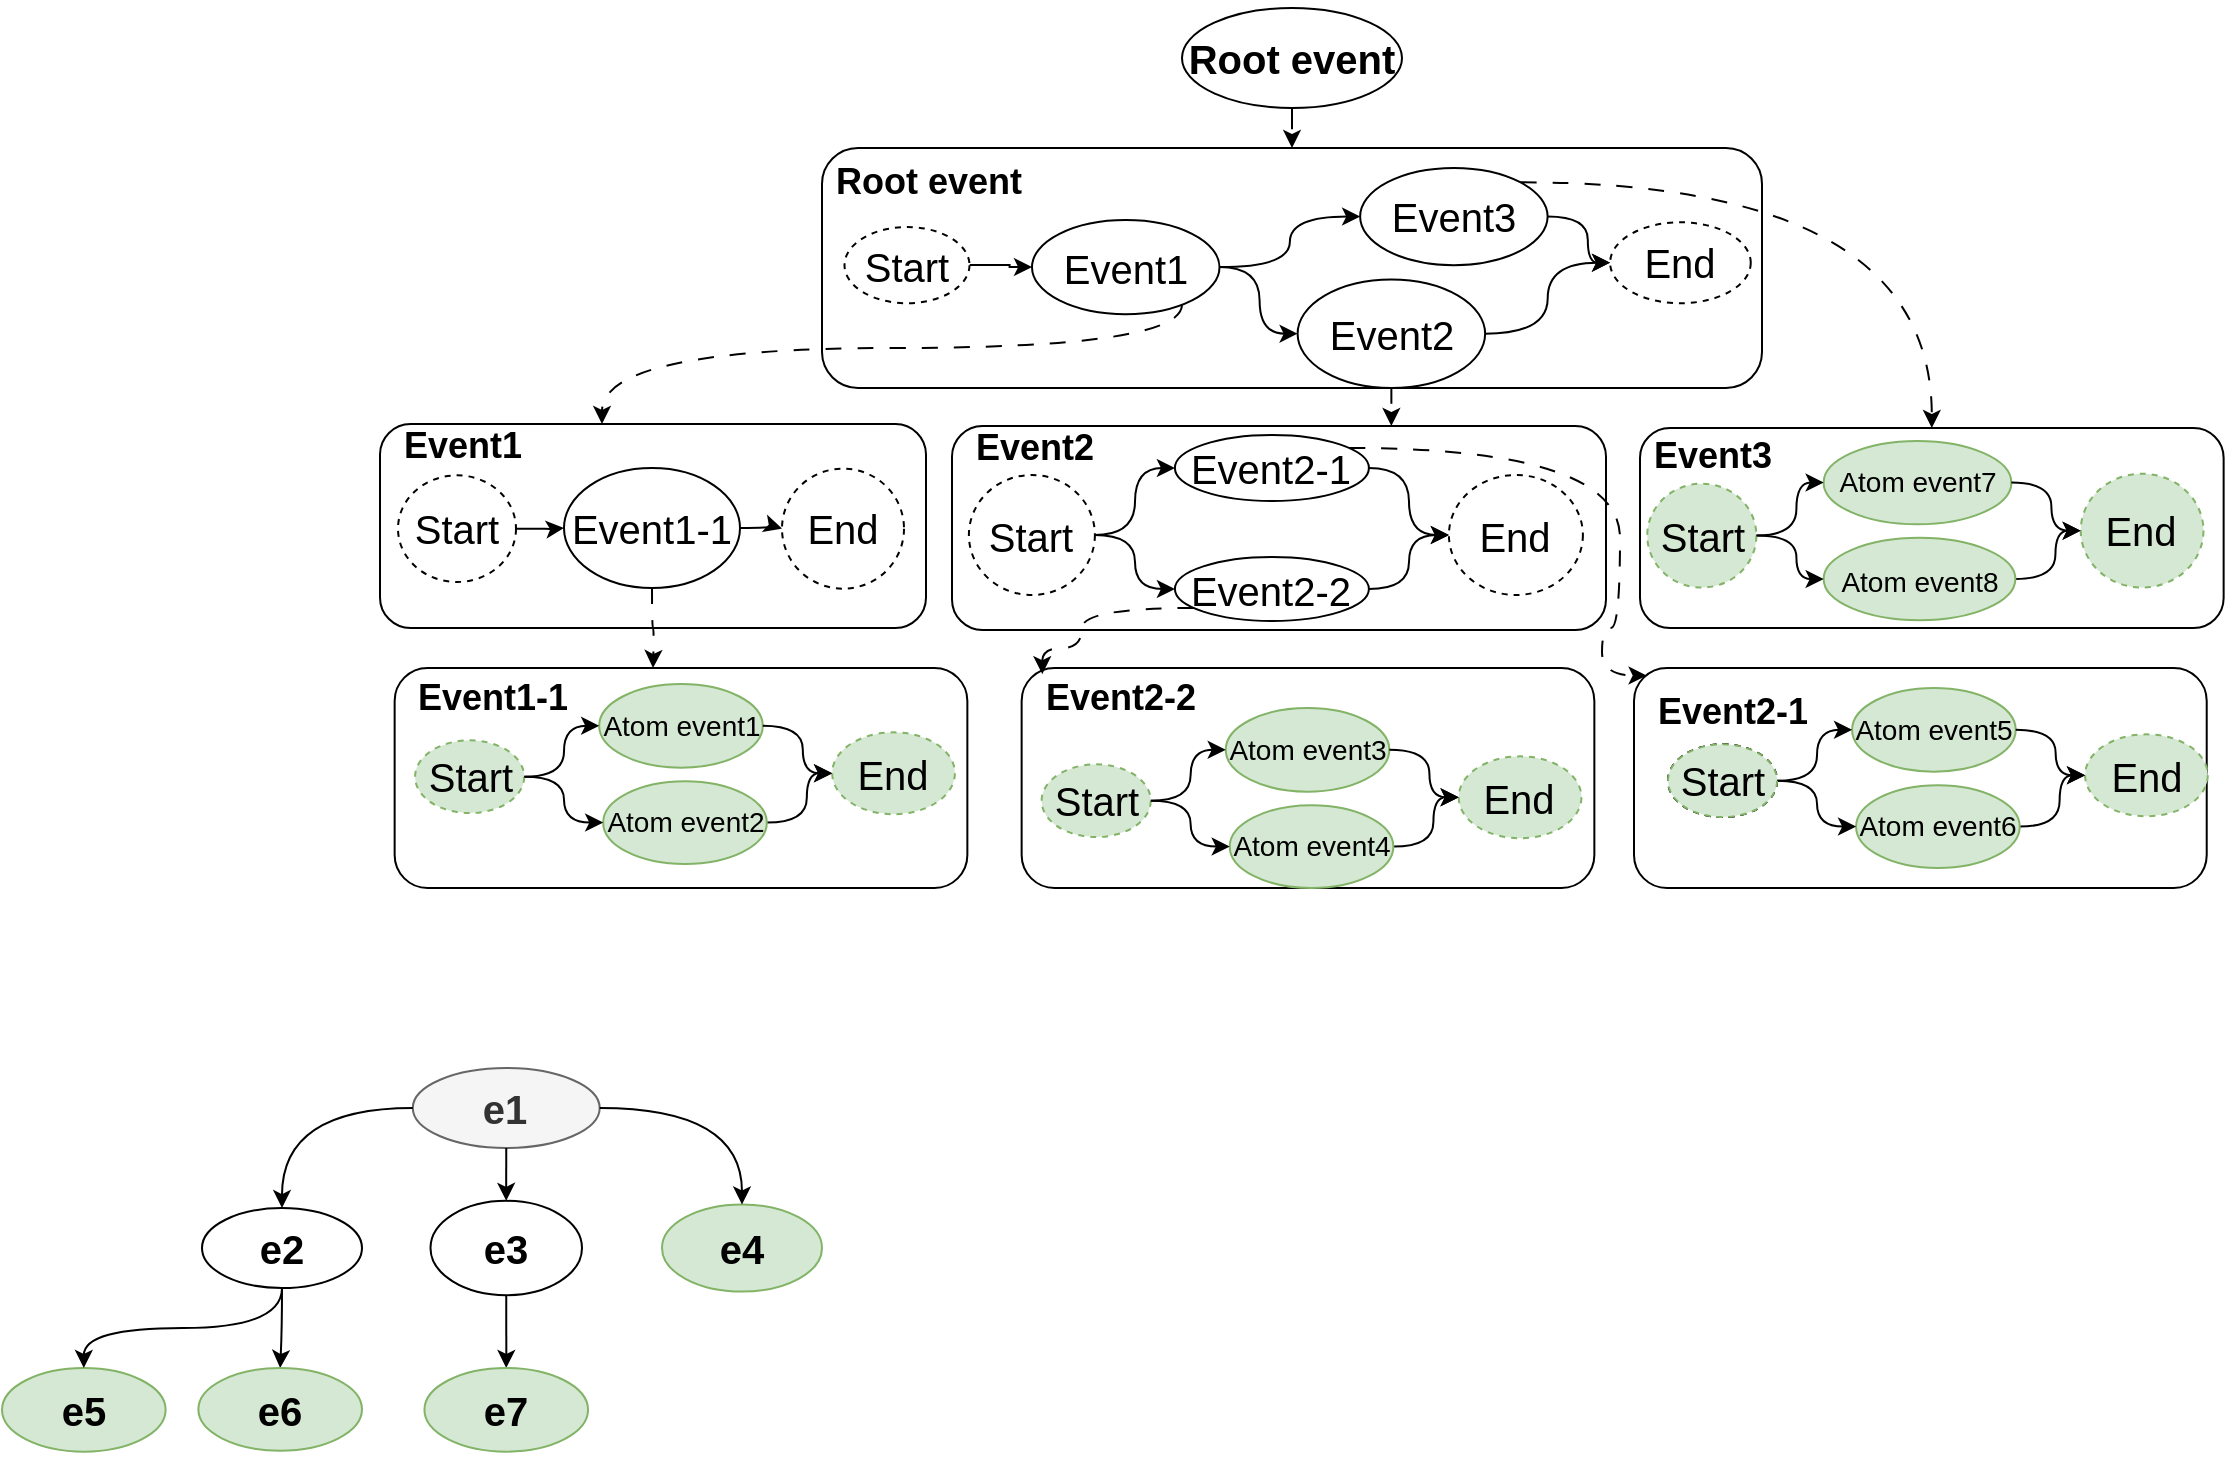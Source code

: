 <mxfile version="22.1.5" type="github">
  <diagram name="第 1 页" id="kducE6gqBiEI2L0WaiRr">
    <mxGraphModel dx="2795" dy="628" grid="1" gridSize="10" guides="1" tooltips="1" connect="1" arrows="1" fold="1" page="1" pageScale="1" pageWidth="827" pageHeight="1169" math="0" shadow="0">
      <root>
        <mxCell id="0" />
        <mxCell id="1" parent="0" />
        <mxCell id="SI7507P59rwNNI1zx-k7-13" value="&lt;h2 style=&quot;border-color: var(--border-color); text-align: center;&quot;&gt;&amp;nbsp; Event1&lt;/h2&gt;&lt;h2 style=&quot;border-color: var(--border-color);&quot;&gt;&lt;div style=&quot;border-color: var(--border-color);&quot;&gt;&lt;br&gt;&lt;/div&gt;&lt;div style=&quot;border-color: var(--border-color);&quot;&gt;&lt;br style=&quot;border-color: var(--border-color);&quot;&gt;&lt;/div&gt;&lt;div style=&quot;border-color: var(--border-color);&quot;&gt;&lt;br&gt;&lt;/div&gt;&lt;/h2&gt;" style="rounded=1;whiteSpace=wrap;html=1;align=left;strokeColor=default;" parent="1" vertex="1">
          <mxGeometry x="-1441" y="288" width="273" height="102" as="geometry" />
        </mxCell>
        <mxCell id="SI7507P59rwNNI1zx-k7-38" value="&lt;h2 style=&quot;border-color: var(--border-color); text-align: center;&quot;&gt;&amp;nbsp; Event2&lt;/h2&gt;&lt;h2 style=&quot;border-color: var(--border-color);&quot;&gt;&lt;div style=&quot;border-color: var(--border-color);&quot;&gt;&lt;br style=&quot;border-color: var(--border-color);&quot;&gt;&lt;/div&gt;&lt;div style=&quot;border-color: var(--border-color);&quot;&gt;&lt;br style=&quot;border-color: var(--border-color);&quot;&gt;&lt;/div&gt;&lt;div style=&quot;border-color: var(--border-color);&quot;&gt;&lt;br&gt;&lt;/div&gt;&lt;/h2&gt;" style="rounded=1;whiteSpace=wrap;html=1;align=left;strokeColor=default;" parent="1" vertex="1">
          <mxGeometry x="-1155" y="289" width="327" height="102" as="geometry" />
        </mxCell>
        <mxCell id="SI7507P59rwNNI1zx-k7-60" value="&lt;h2 style=&quot;border-color: var(--border-color); text-align: center;&quot;&gt;&amp;nbsp; Event1-1&lt;/h2&gt;&lt;h2 style=&quot;border-color: var(--border-color); text-align: center;&quot;&gt;&lt;div style=&quot;border-color: var(--border-color);&quot;&gt;&lt;br&gt;&lt;/div&gt;&lt;div style=&quot;border-color: var(--border-color);&quot;&gt;&lt;br&gt;&lt;/div&gt;&lt;div style=&quot;border-color: var(--border-color);&quot;&gt;&lt;br&gt;&lt;/div&gt;&lt;/h2&gt;" style="rounded=1;whiteSpace=wrap;html=1;align=left;" parent="1" vertex="1">
          <mxGeometry x="-1433.68" y="410" width="286.36" height="110" as="geometry" />
        </mxCell>
        <mxCell id="SI7507P59rwNNI1zx-k7-90" value="&lt;h2 style=&quot;border-color: var(--border-color); text-align: center;&quot;&gt;&amp;nbsp; Event2-2&lt;/h2&gt;&lt;h2 style=&quot;border-color: var(--border-color); text-align: center;&quot;&gt;&lt;div style=&quot;border-color: var(--border-color);&quot;&gt;&lt;br&gt;&lt;/div&gt;&lt;div style=&quot;border-color: var(--border-color);&quot;&gt;&lt;br&gt;&lt;/div&gt;&lt;div style=&quot;border-color: var(--border-color);&quot;&gt;&lt;br&gt;&lt;/div&gt;&lt;/h2&gt;" style="rounded=1;whiteSpace=wrap;html=1;align=left;strokeColor=default;" parent="1" vertex="1">
          <mxGeometry x="-1120.18" y="410" width="286.36" height="110" as="geometry" />
        </mxCell>
        <mxCell id="SI7507P59rwNNI1zx-k7-100" value="&lt;h2 style=&quot;border-color: var(--border-color); text-align: center;&quot;&gt;&amp;nbsp; Event2-1&lt;/h2&gt;&lt;div&gt;&lt;br&gt;&lt;/div&gt;&lt;h2 style=&quot;border-color: var(--border-color);&quot;&gt;&lt;div style=&quot;border-color: var(--border-color);&quot;&gt;&lt;br&gt;&lt;/div&gt;&lt;/h2&gt;" style="rounded=1;whiteSpace=wrap;html=1;align=left;strokeColor=default;" parent="1" vertex="1">
          <mxGeometry x="-814" y="410" width="286.36" height="110" as="geometry" />
        </mxCell>
        <mxCell id="SI7507P59rwNNI1zx-k7-24" value="" style="edgeStyle=orthogonalEdgeStyle;rounded=0;orthogonalLoop=1;jettySize=auto;html=1;curved=1;dashed=1;dashPattern=8 8;" parent="1" source="SI7507P59rwNNI1zx-k7-1" target="SI7507P59rwNNI1zx-k7-3" edge="1">
          <mxGeometry relative="1" as="geometry">
            <mxPoint x="-1000" y="65" as="targetPoint" />
          </mxGeometry>
        </mxCell>
        <mxCell id="SI7507P59rwNNI1zx-k7-1" value="&lt;h2 style=&quot;font-size: 20px;&quot;&gt;Root event&lt;/h2&gt;" style="ellipse;whiteSpace=wrap;html=1;fontSize=20;" parent="1" vertex="1">
          <mxGeometry x="-1040" y="80" width="110" height="50" as="geometry" />
        </mxCell>
        <mxCell id="SI7507P59rwNNI1zx-k7-37" value="" style="edgeStyle=orthogonalEdgeStyle;rounded=0;orthogonalLoop=1;jettySize=auto;html=1;curved=1;" parent="1" source="SI7507P59rwNNI1zx-k7-15" target="SI7507P59rwNNI1zx-k7-35" edge="1">
          <mxGeometry relative="1" as="geometry" />
        </mxCell>
        <mxCell id="SI7507P59rwNNI1zx-k7-151" value="" style="edgeStyle=orthogonalEdgeStyle;rounded=0;orthogonalLoop=1;jettySize=auto;html=1;curved=1;dashed=1;dashPattern=8 8;" parent="1" source="SI7507P59rwNNI1zx-k7-15" edge="1">
          <mxGeometry relative="1" as="geometry">
            <mxPoint x="-1304.5" y="410" as="targetPoint" />
          </mxGeometry>
        </mxCell>
        <mxCell id="SI7507P59rwNNI1zx-k7-25" value="" style="edgeStyle=orthogonalEdgeStyle;rounded=0;orthogonalLoop=1;jettySize=auto;html=1;curved=1;dashed=1;dashPattern=8 8;" parent="1" source="SI7507P59rwNNI1zx-k7-2" target="SI7507P59rwNNI1zx-k7-13" edge="1">
          <mxGeometry relative="1" as="geometry">
            <Array as="points">
              <mxPoint x="-1040" y="250" />
              <mxPoint x="-1330" y="250" />
            </Array>
          </mxGeometry>
        </mxCell>
        <mxCell id="SI7507P59rwNNI1zx-k7-15" value="&lt;h2 style=&quot;border-color: var(--border-color); font-size: 20px;&quot;&gt;&lt;span style=&quot;font-weight: normal; font-size: 20px;&quot;&gt;Event1-1&lt;/span&gt;&lt;/h2&gt;" style="ellipse;whiteSpace=wrap;html=1;fontSize=20;" parent="1" vertex="1">
          <mxGeometry x="-1349" y="310" width="88" height="60" as="geometry" />
        </mxCell>
        <mxCell id="SI7507P59rwNNI1zx-k7-36" value="" style="edgeStyle=orthogonalEdgeStyle;rounded=0;orthogonalLoop=1;jettySize=auto;html=1;curved=1;" parent="1" source="SI7507P59rwNNI1zx-k7-34" target="SI7507P59rwNNI1zx-k7-15" edge="1">
          <mxGeometry relative="1" as="geometry" />
        </mxCell>
        <mxCell id="SI7507P59rwNNI1zx-k7-34" value="Start" style="ellipse;whiteSpace=wrap;html=1;dashed=1;fontSize=20;" parent="1" vertex="1">
          <mxGeometry x="-1432" y="313.67" width="59" height="53.33" as="geometry" />
        </mxCell>
        <mxCell id="SI7507P59rwNNI1zx-k7-35" value="End" style="ellipse;whiteSpace=wrap;html=1;dashed=1;fontSize=20;" parent="1" vertex="1">
          <mxGeometry x="-1240" y="310.33" width="61" height="60" as="geometry" />
        </mxCell>
        <mxCell id="SI7507P59rwNNI1zx-k7-39" value="" style="edgeStyle=orthogonalEdgeStyle;rounded=0;orthogonalLoop=1;jettySize=auto;html=1;curved=1;" parent="1" source="SI7507P59rwNNI1zx-k7-40" target="SI7507P59rwNNI1zx-k7-43" edge="1">
          <mxGeometry relative="1" as="geometry" />
        </mxCell>
        <mxCell id="SI7507P59rwNNI1zx-k7-152" value="" style="edgeStyle=orthogonalEdgeStyle;rounded=0;orthogonalLoop=1;jettySize=auto;html=1;curved=1;dashed=1;dashPattern=8 8;entryX=0.036;entryY=0.028;entryDx=0;entryDy=0;entryPerimeter=0;" parent="1" source="SI7507P59rwNNI1zx-k7-46" target="SI7507P59rwNNI1zx-k7-90" edge="1">
          <mxGeometry relative="1" as="geometry">
            <Array as="points">
              <mxPoint x="-1090" y="380" />
              <mxPoint x="-1090" y="400" />
              <mxPoint x="-1110" y="400" />
            </Array>
            <mxPoint x="-1118" y="410" as="targetPoint" />
          </mxGeometry>
        </mxCell>
        <mxCell id="SI7507P59rwNNI1zx-k7-40" value="&lt;h2 style=&quot;border-color: var(--border-color); font-size: 20px;&quot;&gt;&lt;span style=&quot;font-weight: normal; font-size: 20px;&quot;&gt;Event2-1&lt;/span&gt;&lt;/h2&gt;" style="ellipse;whiteSpace=wrap;html=1;fontStyle=1;fontSize=20;" parent="1" vertex="1">
          <mxGeometry x="-1043.55" y="293.5" width="97" height="33" as="geometry" />
        </mxCell>
        <mxCell id="SI7507P59rwNNI1zx-k7-41" value="" style="edgeStyle=orthogonalEdgeStyle;rounded=0;orthogonalLoop=1;jettySize=auto;html=1;curved=1;" parent="1" source="SI7507P59rwNNI1zx-k7-42" target="SI7507P59rwNNI1zx-k7-40" edge="1">
          <mxGeometry relative="1" as="geometry" />
        </mxCell>
        <mxCell id="SI7507P59rwNNI1zx-k7-47" value="" style="edgeStyle=orthogonalEdgeStyle;rounded=0;orthogonalLoop=1;jettySize=auto;html=1;curved=1;" parent="1" source="SI7507P59rwNNI1zx-k7-42" target="SI7507P59rwNNI1zx-k7-46" edge="1">
          <mxGeometry relative="1" as="geometry" />
        </mxCell>
        <mxCell id="SI7507P59rwNNI1zx-k7-42" value="Start" style="ellipse;whiteSpace=wrap;html=1;dashed=1;fontSize=20;" parent="1" vertex="1">
          <mxGeometry x="-1146.55" y="313.5" width="63" height="60" as="geometry" />
        </mxCell>
        <mxCell id="SI7507P59rwNNI1zx-k7-43" value="End" style="ellipse;whiteSpace=wrap;html=1;dashed=1;fontSize=20;" parent="1" vertex="1">
          <mxGeometry x="-906.55" y="313.5" width="67" height="60" as="geometry" />
        </mxCell>
        <mxCell id="SI7507P59rwNNI1zx-k7-45" value="" style="edgeStyle=orthogonalEdgeStyle;rounded=0;orthogonalLoop=1;jettySize=auto;html=1;curved=1;dashed=1;dashPattern=8 8;" parent="1" source="SI7507P59rwNNI1zx-k7-5" target="SI7507P59rwNNI1zx-k7-38" edge="1">
          <mxGeometry relative="1" as="geometry">
            <mxPoint x="-1080" y="230" as="sourcePoint" />
            <mxPoint x="-1320" y="330" as="targetPoint" />
            <Array as="points">
              <mxPoint x="-960" y="270" />
              <mxPoint x="-960" y="270" />
            </Array>
          </mxGeometry>
        </mxCell>
        <mxCell id="SI7507P59rwNNI1zx-k7-48" value="" style="edgeStyle=orthogonalEdgeStyle;rounded=0;orthogonalLoop=1;jettySize=auto;html=1;curved=1;" parent="1" source="SI7507P59rwNNI1zx-k7-46" target="SI7507P59rwNNI1zx-k7-43" edge="1">
          <mxGeometry relative="1" as="geometry" />
        </mxCell>
        <mxCell id="SI7507P59rwNNI1zx-k7-153" value="" style="edgeStyle=orthogonalEdgeStyle;rounded=0;orthogonalLoop=1;jettySize=auto;html=1;curved=1;dashed=1;dashPattern=8 8;entryX=0.022;entryY=0.034;entryDx=0;entryDy=0;entryPerimeter=0;" parent="1" source="SI7507P59rwNNI1zx-k7-40" target="SI7507P59rwNNI1zx-k7-100" edge="1">
          <mxGeometry relative="1" as="geometry">
            <mxPoint x="-816.546" y="409.78" as="targetPoint" />
            <Array as="points">
              <mxPoint x="-821" y="300" />
              <mxPoint x="-821" y="390" />
              <mxPoint x="-830" y="390" />
              <mxPoint x="-830" y="414" />
            </Array>
          </mxGeometry>
        </mxCell>
        <mxCell id="SI7507P59rwNNI1zx-k7-46" value="&lt;h2 style=&quot;border-color: var(--border-color); font-size: 20px;&quot;&gt;&lt;span style=&quot;font-weight: normal; font-size: 20px;&quot;&gt;Event2-2&lt;/span&gt;&lt;/h2&gt;" style="ellipse;whiteSpace=wrap;html=1;fontStyle=1;fontSize=20;" parent="1" vertex="1">
          <mxGeometry x="-1043.55" y="354.5" width="97" height="32" as="geometry" />
        </mxCell>
        <mxCell id="SI7507P59rwNNI1zx-k7-58" value="" style="edgeStyle=orthogonalEdgeStyle;rounded=0;orthogonalLoop=1;jettySize=auto;html=1;curved=1;entryX=0.5;entryY=0;entryDx=0;entryDy=0;exitX=1;exitY=0;exitDx=0;exitDy=0;dashed=1;dashPattern=8 8;" parent="1" source="SI7507P59rwNNI1zx-k7-4" target="SI7507P59rwNNI1zx-k7-49" edge="1">
          <mxGeometry relative="1" as="geometry">
            <mxPoint x="-810" y="150" as="sourcePoint" />
            <mxPoint x="-770" y="187" as="targetPoint" />
          </mxGeometry>
        </mxCell>
        <mxCell id="SI7507P59rwNNI1zx-k7-3" value="&lt;h2&gt;&lt;/h2&gt;&lt;h2 style=&quot;border-color: var(--border-color); text-align: center;&quot;&gt;&amp;nbsp;Root event&lt;/h2&gt;&lt;div&gt;&lt;br&gt;&lt;/div&gt;&lt;div&gt;&lt;br&gt;&lt;/div&gt;&lt;div&gt;&lt;br&gt;&lt;/div&gt;&lt;div&gt;&lt;br&gt;&lt;/div&gt;&lt;div&gt;&lt;br&gt;&lt;/div&gt;&lt;div&gt;&lt;br&gt;&lt;/div&gt;" style="rounded=1;whiteSpace=wrap;html=1;align=left;fillColor=none;" parent="1" vertex="1">
          <mxGeometry x="-1220" y="150" width="470" height="120" as="geometry" />
        </mxCell>
        <mxCell id="SI7507P59rwNNI1zx-k7-113" value="" style="group;strokeColor=none;" parent="1" vertex="1" connectable="0">
          <mxGeometry x="-1423.453" y="418" width="269.906" height="90" as="geometry" />
        </mxCell>
        <mxCell id="SI7507P59rwNNI1zx-k7-62" value="&lt;h2 style=&quot;border-color: var(--border-color); font-size: 14px;&quot;&gt;&lt;span style=&quot;font-weight: normal;&quot;&gt;Atom event1&lt;/span&gt;&lt;/h2&gt;" style="ellipse;whiteSpace=wrap;html=1;fillColor=#d5e8d4;strokeColor=#82b366;fontStyle=1" parent="SI7507P59rwNNI1zx-k7-113" vertex="1">
          <mxGeometry x="92.043" width="81.82" height="41.82" as="geometry" />
        </mxCell>
        <mxCell id="SI7507P59rwNNI1zx-k7-63" value="" style="edgeStyle=orthogonalEdgeStyle;rounded=0;orthogonalLoop=1;jettySize=auto;html=1;curved=1;" parent="SI7507P59rwNNI1zx-k7-113" source="SI7507P59rwNNI1zx-k7-64" target="SI7507P59rwNNI1zx-k7-62" edge="1">
          <mxGeometry relative="1" as="geometry" />
        </mxCell>
        <mxCell id="SI7507P59rwNNI1zx-k7-64" value="Start" style="ellipse;whiteSpace=wrap;html=1;dashed=1;fillColor=#d5e8d4;strokeColor=#82b366;fontSize=20;" parent="SI7507P59rwNNI1zx-k7-113" vertex="1">
          <mxGeometry y="28.182" width="54.545" height="36.361" as="geometry" />
        </mxCell>
        <mxCell id="SI7507P59rwNNI1zx-k7-65" value="End" style="ellipse;whiteSpace=wrap;html=1;dashed=1;fillColor=#d5e8d4;strokeColor=#82b366;fontSize=20;" parent="SI7507P59rwNNI1zx-k7-113" vertex="1">
          <mxGeometry x="208.543" y="24.182" width="61.363" height="40.909" as="geometry" />
        </mxCell>
        <mxCell id="SI7507P59rwNNI1zx-k7-61" value="" style="edgeStyle=orthogonalEdgeStyle;rounded=0;orthogonalLoop=1;jettySize=auto;html=1;curved=1;" parent="SI7507P59rwNNI1zx-k7-113" source="SI7507P59rwNNI1zx-k7-62" target="SI7507P59rwNNI1zx-k7-65" edge="1">
          <mxGeometry relative="1" as="geometry" />
        </mxCell>
        <mxCell id="SI7507P59rwNNI1zx-k7-68" value="" style="edgeStyle=orthogonalEdgeStyle;rounded=0;orthogonalLoop=1;jettySize=auto;html=1;curved=1;" parent="SI7507P59rwNNI1zx-k7-113" source="SI7507P59rwNNI1zx-k7-66" target="SI7507P59rwNNI1zx-k7-65" edge="1">
          <mxGeometry relative="1" as="geometry" />
        </mxCell>
        <mxCell id="SI7507P59rwNNI1zx-k7-66" value="&lt;h2 style=&quot;border-color: var(--border-color); font-size: 14px;&quot;&gt;&lt;span style=&quot;font-weight: normal;&quot;&gt;Atom event2&lt;/span&gt;&lt;/h2&gt;" style="ellipse;whiteSpace=wrap;html=1;fillColor=#d5e8d4;strokeColor=#82b366;fontStyle=1" parent="SI7507P59rwNNI1zx-k7-113" vertex="1">
          <mxGeometry x="94.043" y="48.64" width="81.82" height="41.36" as="geometry" />
        </mxCell>
        <mxCell id="SI7507P59rwNNI1zx-k7-67" value="" style="edgeStyle=orthogonalEdgeStyle;rounded=0;orthogonalLoop=1;jettySize=auto;html=1;curved=1;" parent="SI7507P59rwNNI1zx-k7-113" source="SI7507P59rwNNI1zx-k7-64" target="SI7507P59rwNNI1zx-k7-66" edge="1">
          <mxGeometry relative="1" as="geometry" />
        </mxCell>
        <mxCell id="SI7507P59rwNNI1zx-k7-122" value="" style="group" parent="1" vertex="1" connectable="0">
          <mxGeometry x="-1110.183" y="430" width="269.906" height="90" as="geometry" />
        </mxCell>
        <mxCell id="SI7507P59rwNNI1zx-k7-123" value="&lt;h2 style=&quot;border-color: var(--border-color); font-size: 14px;&quot;&gt;&lt;span style=&quot;font-weight: normal;&quot;&gt;Atom event3&lt;/span&gt;&lt;/h2&gt;" style="ellipse;whiteSpace=wrap;html=1;fillColor=#d5e8d4;strokeColor=#82b366;" parent="SI7507P59rwNNI1zx-k7-122" vertex="1">
          <mxGeometry x="92.043" width="81.82" height="41.82" as="geometry" />
        </mxCell>
        <mxCell id="SI7507P59rwNNI1zx-k7-124" value="" style="edgeStyle=orthogonalEdgeStyle;rounded=0;orthogonalLoop=1;jettySize=auto;html=1;curved=1;" parent="SI7507P59rwNNI1zx-k7-122" source="SI7507P59rwNNI1zx-k7-125" target="SI7507P59rwNNI1zx-k7-123" edge="1">
          <mxGeometry relative="1" as="geometry" />
        </mxCell>
        <mxCell id="SI7507P59rwNNI1zx-k7-125" value="Start" style="ellipse;whiteSpace=wrap;html=1;dashed=1;fillColor=#d5e8d4;strokeColor=#82b366;fontSize=20;" parent="SI7507P59rwNNI1zx-k7-122" vertex="1">
          <mxGeometry y="28.182" width="54.545" height="36.361" as="geometry" />
        </mxCell>
        <mxCell id="SI7507P59rwNNI1zx-k7-126" value="End" style="ellipse;whiteSpace=wrap;html=1;dashed=1;fillColor=#d5e8d4;strokeColor=#82b366;fontSize=20;" parent="SI7507P59rwNNI1zx-k7-122" vertex="1">
          <mxGeometry x="208.543" y="24.182" width="61.363" height="40.909" as="geometry" />
        </mxCell>
        <mxCell id="SI7507P59rwNNI1zx-k7-127" value="" style="edgeStyle=orthogonalEdgeStyle;rounded=0;orthogonalLoop=1;jettySize=auto;html=1;curved=1;" parent="SI7507P59rwNNI1zx-k7-122" source="SI7507P59rwNNI1zx-k7-123" target="SI7507P59rwNNI1zx-k7-126" edge="1">
          <mxGeometry relative="1" as="geometry" />
        </mxCell>
        <mxCell id="SI7507P59rwNNI1zx-k7-128" value="" style="edgeStyle=orthogonalEdgeStyle;rounded=0;orthogonalLoop=1;jettySize=auto;html=1;curved=1;" parent="SI7507P59rwNNI1zx-k7-122" source="SI7507P59rwNNI1zx-k7-129" target="SI7507P59rwNNI1zx-k7-126" edge="1">
          <mxGeometry relative="1" as="geometry" />
        </mxCell>
        <mxCell id="SI7507P59rwNNI1zx-k7-129" value="&lt;h2 style=&quot;border-color: var(--border-color); font-size: 14px;&quot;&gt;&lt;span style=&quot;font-weight: normal;&quot;&gt;Atom event4&lt;/span&gt;&lt;/h2&gt;" style="ellipse;whiteSpace=wrap;html=1;fillColor=#d5e8d4;strokeColor=#82b366;" parent="SI7507P59rwNNI1zx-k7-122" vertex="1">
          <mxGeometry x="94.043" y="48.64" width="81.82" height="41.36" as="geometry" />
        </mxCell>
        <mxCell id="SI7507P59rwNNI1zx-k7-130" value="" style="edgeStyle=orthogonalEdgeStyle;rounded=0;orthogonalLoop=1;jettySize=auto;html=1;curved=1;" parent="SI7507P59rwNNI1zx-k7-122" source="SI7507P59rwNNI1zx-k7-125" target="SI7507P59rwNNI1zx-k7-129" edge="1">
          <mxGeometry relative="1" as="geometry" />
        </mxCell>
        <mxCell id="SI7507P59rwNNI1zx-k7-131" value="" style="group" parent="1" vertex="1" connectable="0">
          <mxGeometry x="-797.003" y="420" width="269.906" height="90" as="geometry" />
        </mxCell>
        <mxCell id="SI7507P59rwNNI1zx-k7-132" value="&lt;h2 style=&quot;border-color: var(--border-color); font-size: 14px;&quot;&gt;&lt;span style=&quot;font-weight: normal;&quot;&gt;Atom event5&lt;/span&gt;&lt;/h2&gt;" style="ellipse;whiteSpace=wrap;html=1;fillColor=#d5e8d4;strokeColor=#82b366;" parent="SI7507P59rwNNI1zx-k7-131" vertex="1">
          <mxGeometry x="92.043" width="81.82" height="41.82" as="geometry" />
        </mxCell>
        <mxCell id="SI7507P59rwNNI1zx-k7-133" value="" style="edgeStyle=orthogonalEdgeStyle;rounded=0;orthogonalLoop=1;jettySize=auto;html=1;curved=1;" parent="SI7507P59rwNNI1zx-k7-131" source="SI7507P59rwNNI1zx-k7-134" target="SI7507P59rwNNI1zx-k7-132" edge="1">
          <mxGeometry relative="1" as="geometry" />
        </mxCell>
        <mxCell id="SI7507P59rwNNI1zx-k7-134" value="Start" style="ellipse;whiteSpace=wrap;html=1;dashed=1;" parent="SI7507P59rwNNI1zx-k7-131" vertex="1">
          <mxGeometry y="28.182" width="54.545" height="36.361" as="geometry" />
        </mxCell>
        <mxCell id="SI7507P59rwNNI1zx-k7-135" value="End" style="ellipse;whiteSpace=wrap;html=1;dashed=1;fillColor=#d5e8d4;strokeColor=#82b366;fontSize=20;" parent="SI7507P59rwNNI1zx-k7-131" vertex="1">
          <mxGeometry x="208.543" y="23.182" width="61.363" height="40.909" as="geometry" />
        </mxCell>
        <mxCell id="SI7507P59rwNNI1zx-k7-136" value="" style="edgeStyle=orthogonalEdgeStyle;rounded=0;orthogonalLoop=1;jettySize=auto;html=1;curved=1;" parent="SI7507P59rwNNI1zx-k7-131" source="SI7507P59rwNNI1zx-k7-132" target="SI7507P59rwNNI1zx-k7-135" edge="1">
          <mxGeometry relative="1" as="geometry" />
        </mxCell>
        <mxCell id="SI7507P59rwNNI1zx-k7-137" value="" style="edgeStyle=orthogonalEdgeStyle;rounded=0;orthogonalLoop=1;jettySize=auto;html=1;curved=1;" parent="SI7507P59rwNNI1zx-k7-131" source="SI7507P59rwNNI1zx-k7-138" target="SI7507P59rwNNI1zx-k7-135" edge="1">
          <mxGeometry relative="1" as="geometry" />
        </mxCell>
        <mxCell id="SI7507P59rwNNI1zx-k7-138" value="&lt;h2 style=&quot;border-color: var(--border-color); font-size: 14px;&quot;&gt;&lt;span style=&quot;font-weight: normal;&quot;&gt;Atom event6&lt;/span&gt;&lt;/h2&gt;" style="ellipse;whiteSpace=wrap;html=1;fillColor=#d5e8d4;strokeColor=#82b366;" parent="SI7507P59rwNNI1zx-k7-131" vertex="1">
          <mxGeometry x="94.043" y="48.64" width="81.82" height="41.36" as="geometry" />
        </mxCell>
        <mxCell id="SI7507P59rwNNI1zx-k7-139" value="" style="edgeStyle=orthogonalEdgeStyle;rounded=0;orthogonalLoop=1;jettySize=auto;html=1;curved=1;" parent="SI7507P59rwNNI1zx-k7-131" source="SI7507P59rwNNI1zx-k7-134" target="SI7507P59rwNNI1zx-k7-138" edge="1">
          <mxGeometry relative="1" as="geometry" />
        </mxCell>
        <mxCell id="SI7507P59rwNNI1zx-k7-149" value="Start" style="ellipse;whiteSpace=wrap;html=1;dashed=1;" parent="SI7507P59rwNNI1zx-k7-131" vertex="1">
          <mxGeometry y="28.182" width="54.545" height="36.361" as="geometry" />
        </mxCell>
        <mxCell id="SI7507P59rwNNI1zx-k7-150" value="Start" style="ellipse;whiteSpace=wrap;html=1;dashed=1;fillColor=#d5e8d4;strokeColor=#82b366;fontSize=20;" parent="SI7507P59rwNNI1zx-k7-131" vertex="1">
          <mxGeometry y="28.182" width="54.545" height="36.361" as="geometry" />
        </mxCell>
        <mxCell id="SI7507P59rwNNI1zx-k7-2" value="&lt;h2 style=&quot;border-color: var(--border-color); font-size: 20px;&quot;&gt;&lt;span style=&quot;font-weight: normal; font-size: 20px;&quot;&gt;Event1&lt;/span&gt;&lt;/h2&gt;" style="ellipse;whiteSpace=wrap;html=1;fontStyle=0;fontSize=20;" parent="1" vertex="1">
          <mxGeometry x="-1115" y="186" width="93.75" height="47.14" as="geometry" />
        </mxCell>
        <mxCell id="SI7507P59rwNNI1zx-k7-4" value="&lt;h2 style=&quot;border-color: var(--border-color); font-size: 20px;&quot;&gt;&lt;span style=&quot;font-weight: normal; font-size: 20px;&quot;&gt;Event3&lt;/span&gt;&lt;/h2&gt;" style="ellipse;whiteSpace=wrap;html=1;fontStyle=0;fontSize=20;" parent="1" vertex="1">
          <mxGeometry x="-950.94" y="160" width="93.75" height="48.57" as="geometry" />
        </mxCell>
        <mxCell id="SI7507P59rwNNI1zx-k7-28" value="" style="edgeStyle=orthogonalEdgeStyle;rounded=0;orthogonalLoop=1;jettySize=auto;html=1;curved=1;" parent="1" source="SI7507P59rwNNI1zx-k7-2" target="SI7507P59rwNNI1zx-k7-4" edge="1">
          <mxGeometry relative="1" as="geometry" />
        </mxCell>
        <mxCell id="SI7507P59rwNNI1zx-k7-5" value="&lt;h2 style=&quot;border-color: var(--border-color); font-size: 20px;&quot;&gt;&lt;span style=&quot;font-weight: normal; font-size: 20px;&quot;&gt;Event2&lt;/span&gt;&lt;/h2&gt;" style="ellipse;whiteSpace=wrap;html=1;fontStyle=0;fontSize=20;" parent="1" vertex="1">
          <mxGeometry x="-982.19" y="215.71" width="93.75" height="54.29" as="geometry" />
        </mxCell>
        <mxCell id="SI7507P59rwNNI1zx-k7-26" value="" style="edgeStyle=orthogonalEdgeStyle;rounded=0;orthogonalLoop=1;jettySize=auto;html=1;curved=1;" parent="1" source="SI7507P59rwNNI1zx-k7-2" target="SI7507P59rwNNI1zx-k7-5" edge="1">
          <mxGeometry relative="1" as="geometry" />
        </mxCell>
        <mxCell id="SI7507P59rwNNI1zx-k7-31" value="" style="edgeStyle=orthogonalEdgeStyle;rounded=0;orthogonalLoop=1;jettySize=auto;html=1;" parent="1" source="SI7507P59rwNNI1zx-k7-29" target="SI7507P59rwNNI1zx-k7-2" edge="1">
          <mxGeometry relative="1" as="geometry" />
        </mxCell>
        <mxCell id="SI7507P59rwNNI1zx-k7-29" value="Start" style="ellipse;whiteSpace=wrap;html=1;dashed=1;fontSize=20;" parent="1" vertex="1">
          <mxGeometry x="-1208.75" y="189.521" width="62.5" height="38.093" as="geometry" />
        </mxCell>
        <mxCell id="SI7507P59rwNNI1zx-k7-30" value="End" style="ellipse;whiteSpace=wrap;html=1;dashed=1;fontSize=20;" parent="1" vertex="1">
          <mxGeometry x="-825.938" y="187.143" width="70.312" height="40.471" as="geometry" />
        </mxCell>
        <mxCell id="SI7507P59rwNNI1zx-k7-32" value="" style="edgeStyle=orthogonalEdgeStyle;rounded=0;orthogonalLoop=1;jettySize=auto;html=1;curved=1;" parent="1" source="SI7507P59rwNNI1zx-k7-4" target="SI7507P59rwNNI1zx-k7-30" edge="1">
          <mxGeometry relative="1" as="geometry" />
        </mxCell>
        <mxCell id="SI7507P59rwNNI1zx-k7-33" value="" style="edgeStyle=orthogonalEdgeStyle;rounded=0;orthogonalLoop=1;jettySize=auto;html=1;curved=1;" parent="1" source="SI7507P59rwNNI1zx-k7-5" target="SI7507P59rwNNI1zx-k7-30" edge="1">
          <mxGeometry relative="1" as="geometry" />
        </mxCell>
        <mxCell id="SI7507P59rwNNI1zx-k7-49" value="&lt;h2 style=&quot;border-color: var(--border-color); text-align: center;&quot;&gt;&amp;nbsp;Event3&lt;/h2&gt;&lt;div&gt;&lt;br&gt;&lt;/div&gt;&lt;div&gt;&lt;br&gt;&lt;/div&gt;&lt;div&gt;&lt;br&gt;&lt;/div&gt;&lt;div&gt;&lt;br&gt;&lt;/div&gt;&lt;div&gt;&lt;br&gt;&lt;/div&gt;" style="rounded=1;whiteSpace=wrap;html=1;align=left;gradientColor=none;fillColor=none;strokeColor=default;" parent="1" vertex="1">
          <mxGeometry x="-811" y="290" width="291.82" height="100" as="geometry" />
        </mxCell>
        <mxCell id="SI7507P59rwNNI1zx-k7-140" value="" style="group" parent="1" vertex="1" connectable="0">
          <mxGeometry x="-799.18" y="296.5" width="269.91" height="89.62" as="geometry" />
        </mxCell>
        <mxCell id="SI7507P59rwNNI1zx-k7-141" value="&lt;h2 style=&quot;border-color: var(--border-color); font-size: 14px;&quot;&gt;&lt;span style=&quot;font-weight: normal;&quot;&gt;&lt;font style=&quot;font-size: 14px;&quot;&gt;Atom event7&lt;/font&gt;&lt;/span&gt;&lt;/h2&gt;" style="ellipse;whiteSpace=wrap;html=1;fillColor=#d5e8d4;strokeColor=#82b366;" parent="SI7507P59rwNNI1zx-k7-140" vertex="1">
          <mxGeometry x="80" width="93.87" height="41.64" as="geometry" />
        </mxCell>
        <mxCell id="SI7507P59rwNNI1zx-k7-142" value="" style="edgeStyle=orthogonalEdgeStyle;rounded=0;orthogonalLoop=1;jettySize=auto;html=1;curved=1;" parent="SI7507P59rwNNI1zx-k7-140" source="SI7507P59rwNNI1zx-k7-143" target="SI7507P59rwNNI1zx-k7-141" edge="1">
          <mxGeometry relative="1" as="geometry" />
        </mxCell>
        <mxCell id="SI7507P59rwNNI1zx-k7-143" value="Start" style="ellipse;whiteSpace=wrap;html=1;dashed=1;fillColor=#d5e8d4;strokeColor=#82b366;fontSize=20;" parent="SI7507P59rwNNI1zx-k7-140" vertex="1">
          <mxGeometry x="-8.18" y="21.33" width="54.55" height="51.94" as="geometry" />
        </mxCell>
        <mxCell id="SI7507P59rwNNI1zx-k7-144" value="End" style="ellipse;whiteSpace=wrap;html=1;dashed=1;fillColor=#d5e8d4;strokeColor=#82b366;fontSize=20;" parent="SI7507P59rwNNI1zx-k7-140" vertex="1">
          <mxGeometry x="208.55" y="16.35" width="61.36" height="56.92" as="geometry" />
        </mxCell>
        <mxCell id="SI7507P59rwNNI1zx-k7-145" value="" style="edgeStyle=orthogonalEdgeStyle;rounded=0;orthogonalLoop=1;jettySize=auto;html=1;curved=1;" parent="SI7507P59rwNNI1zx-k7-140" source="SI7507P59rwNNI1zx-k7-141" target="SI7507P59rwNNI1zx-k7-144" edge="1">
          <mxGeometry relative="1" as="geometry" />
        </mxCell>
        <mxCell id="SI7507P59rwNNI1zx-k7-146" value="" style="edgeStyle=orthogonalEdgeStyle;rounded=0;orthogonalLoop=1;jettySize=auto;html=1;curved=1;" parent="SI7507P59rwNNI1zx-k7-140" source="SI7507P59rwNNI1zx-k7-147" target="SI7507P59rwNNI1zx-k7-144" edge="1">
          <mxGeometry relative="1" as="geometry" />
        </mxCell>
        <mxCell id="SI7507P59rwNNI1zx-k7-147" value="&lt;h2 style=&quot;border-color: var(--border-color);&quot;&gt;&lt;font style=&quot;border-color: var(--border-color); font-size: 14px; font-weight: normal;&quot;&gt;Atom event8&lt;/font&gt;&lt;/h2&gt;" style="ellipse;whiteSpace=wrap;html=1;fillColor=#d5e8d4;strokeColor=#82b366;" parent="SI7507P59rwNNI1zx-k7-140" vertex="1">
          <mxGeometry x="80" y="48.43" width="95.87" height="41.19" as="geometry" />
        </mxCell>
        <mxCell id="SI7507P59rwNNI1zx-k7-148" value="" style="edgeStyle=orthogonalEdgeStyle;rounded=0;orthogonalLoop=1;jettySize=auto;html=1;curved=1;" parent="SI7507P59rwNNI1zx-k7-140" source="SI7507P59rwNNI1zx-k7-143" target="SI7507P59rwNNI1zx-k7-147" edge="1">
          <mxGeometry relative="1" as="geometry" />
        </mxCell>
        <mxCell id="NMCrff9no2zKwvsMwH40-1" value="&lt;h2 style=&quot;font-size: 20px;&quot;&gt;e1&lt;/h2&gt;" style="ellipse;whiteSpace=wrap;html=1;fontSize=20;fontStyle=1;fillColor=#f5f5f5;fontColor=#333333;strokeColor=#666666;" vertex="1" parent="1">
          <mxGeometry x="-1424.6" y="610" width="93.45" height="40" as="geometry" />
        </mxCell>
        <mxCell id="NMCrff9no2zKwvsMwH40-19" value="" style="edgeStyle=orthogonalEdgeStyle;rounded=0;orthogonalLoop=1;jettySize=auto;html=1;curved=1;fontStyle=1" edge="1" parent="1" source="NMCrff9no2zKwvsMwH40-2" target="NMCrff9no2zKwvsMwH40-6">
          <mxGeometry relative="1" as="geometry" />
        </mxCell>
        <mxCell id="NMCrff9no2zKwvsMwH40-2" value="&lt;h2 style=&quot;border-color: var(--border-color); font-size: 20px;&quot;&gt;&lt;span style=&quot;font-size: 20px;&quot;&gt;e2&lt;/span&gt;&lt;/h2&gt;" style="ellipse;whiteSpace=wrap;html=1;fontStyle=1;fontSize=20;" vertex="1" parent="1">
          <mxGeometry x="-1530" y="680.01" width="80" height="40" as="geometry" />
        </mxCell>
        <mxCell id="NMCrff9no2zKwvsMwH40-3" value="&lt;h2 style=&quot;border-color: var(--border-color); font-size: 20px;&quot;&gt;&lt;span style=&quot;font-size: 20px;&quot;&gt;e4&lt;/span&gt;&lt;/h2&gt;" style="ellipse;whiteSpace=wrap;html=1;fontStyle=1;fontSize=20;fillColor=#d5e8d4;strokeColor=#82b366;" vertex="1" parent="1">
          <mxGeometry x="-1300" y="678.22" width="80" height="43.57" as="geometry" />
        </mxCell>
        <mxCell id="NMCrff9no2zKwvsMwH40-18" value="" style="edgeStyle=orthogonalEdgeStyle;rounded=0;orthogonalLoop=1;jettySize=auto;html=1;curved=1;fontStyle=1" edge="1" parent="1" source="NMCrff9no2zKwvsMwH40-4" target="NMCrff9no2zKwvsMwH40-12">
          <mxGeometry relative="1" as="geometry" />
        </mxCell>
        <mxCell id="NMCrff9no2zKwvsMwH40-4" value="&lt;h2 style=&quot;border-color: var(--border-color); font-size: 20px;&quot;&gt;&lt;span style=&quot;font-size: 20px;&quot;&gt;e3&lt;/span&gt;&lt;/h2&gt;" style="ellipse;whiteSpace=wrap;html=1;fontStyle=1;fontSize=20;" vertex="1" parent="1">
          <mxGeometry x="-1415.75" y="676.43" width="75.75" height="47.15" as="geometry" />
        </mxCell>
        <mxCell id="NMCrff9no2zKwvsMwH40-5" value="&lt;h2 style=&quot;border-color: var(--border-color); font-size: 20px;&quot;&gt;e5&lt;/h2&gt;" style="ellipse;whiteSpace=wrap;html=1;fillColor=#d5e8d4;strokeColor=#82b366;fontStyle=1;fontSize=20;" vertex="1" parent="1">
          <mxGeometry x="-1630.0" y="760" width="81.82" height="41.82" as="geometry" />
        </mxCell>
        <mxCell id="NMCrff9no2zKwvsMwH40-6" value="&lt;h2 style=&quot;border-color: var(--border-color); font-size: 20px;&quot;&gt;e6&lt;/h2&gt;" style="ellipse;whiteSpace=wrap;html=1;fillColor=#d5e8d4;strokeColor=#82b366;fontStyle=1;fontSize=20;" vertex="1" parent="1">
          <mxGeometry x="-1531.82" y="760" width="81.82" height="41.36" as="geometry" />
        </mxCell>
        <mxCell id="NMCrff9no2zKwvsMwH40-12" value="&lt;h2 style=&quot;border-color: var(--border-color); font-size: 20px;&quot;&gt;e7&lt;/h2&gt;" style="ellipse;whiteSpace=wrap;html=1;fillColor=#d5e8d4;strokeColor=#82b366;fontStyle=1;fontSize=20;" vertex="1" parent="1">
          <mxGeometry x="-1418.79" y="760" width="81.82" height="41.82" as="geometry" />
        </mxCell>
        <mxCell id="NMCrff9no2zKwvsMwH40-15" value="" style="edgeStyle=orthogonalEdgeStyle;rounded=0;orthogonalLoop=1;jettySize=auto;html=1;curved=1;exitX=0;exitY=0.5;exitDx=0;exitDy=0;entryX=0.5;entryY=0;entryDx=0;entryDy=0;fontStyle=1" edge="1" parent="1" source="NMCrff9no2zKwvsMwH40-1" target="NMCrff9no2zKwvsMwH40-2">
          <mxGeometry relative="1" as="geometry">
            <mxPoint x="-1358.453" y="474" as="sourcePoint" />
            <mxPoint x="-1321.453" y="449" as="targetPoint" />
          </mxGeometry>
        </mxCell>
        <mxCell id="NMCrff9no2zKwvsMwH40-16" value="" style="edgeStyle=orthogonalEdgeStyle;rounded=0;orthogonalLoop=1;jettySize=auto;html=1;curved=1;exitX=0.5;exitY=1;exitDx=0;exitDy=0;fontStyle=1" edge="1" parent="1" source="NMCrff9no2zKwvsMwH40-1" target="NMCrff9no2zKwvsMwH40-4">
          <mxGeometry relative="1" as="geometry">
            <mxPoint x="-1401" y="654" as="sourcePoint" />
            <mxPoint x="-1510" y="686" as="targetPoint" />
          </mxGeometry>
        </mxCell>
        <mxCell id="NMCrff9no2zKwvsMwH40-17" value="" style="edgeStyle=orthogonalEdgeStyle;rounded=0;orthogonalLoop=1;jettySize=auto;html=1;curved=1;exitX=1;exitY=0.5;exitDx=0;exitDy=0;entryX=0.5;entryY=0;entryDx=0;entryDy=0;fontStyle=1" edge="1" parent="1" source="NMCrff9no2zKwvsMwH40-1" target="NMCrff9no2zKwvsMwH40-3">
          <mxGeometry relative="1" as="geometry">
            <mxPoint x="-1368" y="660" as="sourcePoint" />
            <mxPoint x="-1338" y="683" as="targetPoint" />
          </mxGeometry>
        </mxCell>
        <mxCell id="NMCrff9no2zKwvsMwH40-20" value="" style="edgeStyle=orthogonalEdgeStyle;rounded=0;orthogonalLoop=1;jettySize=auto;html=1;exitX=0.5;exitY=1;exitDx=0;exitDy=0;curved=1;fontStyle=1" edge="1" parent="1" source="NMCrff9no2zKwvsMwH40-2" target="NMCrff9no2zKwvsMwH40-5">
          <mxGeometry relative="1" as="geometry">
            <mxPoint x="-1480" y="730" as="sourcePoint" />
            <mxPoint x="-1454" y="770" as="targetPoint" />
          </mxGeometry>
        </mxCell>
      </root>
    </mxGraphModel>
  </diagram>
</mxfile>
